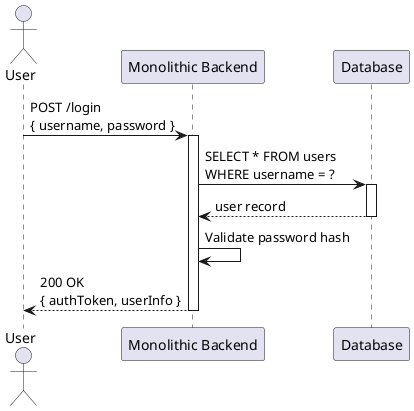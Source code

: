 @startuml
actor User
participant "Monolithic Backend" as Monolith
participant "Database" as DB

User -> Monolith : POST /login\n{ username, password }
activate Monolith

Monolith -> DB : SELECT * FROM users\nWHERE username = ?
activate DB
DB --> Monolith : user record
deactivate DB

Monolith -> Monolith : Validate password hash

Monolith --> User : 200 OK\n{ authToken, userInfo }
deactivate Monolith
@enduml
